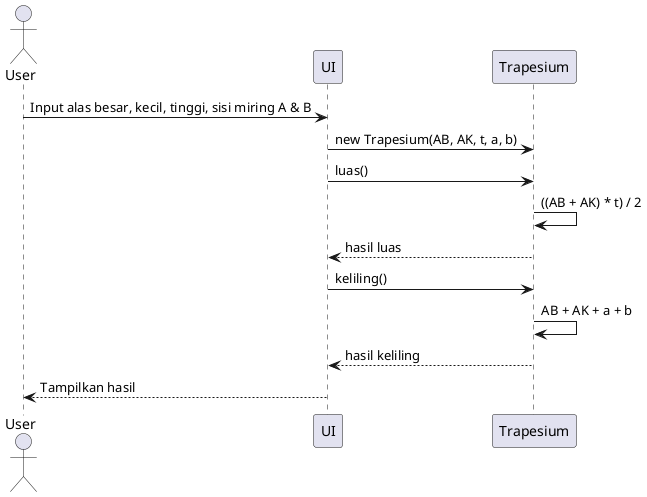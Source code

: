 @startuml
actor User
participant UI
participant Trapesium

User -> UI: Input alas besar, kecil, tinggi, sisi miring A & B
UI -> Trapesium: new Trapesium(AB, AK, t, a, b)
UI -> Trapesium: luas()
Trapesium -> Trapesium: ((AB + AK) * t) / 2
Trapesium --> UI: hasil luas
UI -> Trapesium: keliling()
Trapesium -> Trapesium: AB + AK + a + b
Trapesium --> UI: hasil keliling
UI --> User: Tampilkan hasil
@enduml